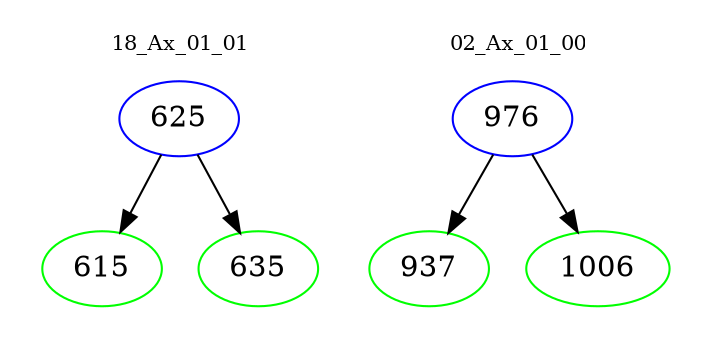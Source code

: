 digraph{
subgraph cluster_0 {
color = white
label = "18_Ax_01_01";
fontsize=10;
T0_625 [label="625", color="blue"]
T0_625 -> T0_615 [color="black"]
T0_615 [label="615", color="green"]
T0_625 -> T0_635 [color="black"]
T0_635 [label="635", color="green"]
}
subgraph cluster_1 {
color = white
label = "02_Ax_01_00";
fontsize=10;
T1_976 [label="976", color="blue"]
T1_976 -> T1_937 [color="black"]
T1_937 [label="937", color="green"]
T1_976 -> T1_1006 [color="black"]
T1_1006 [label="1006", color="green"]
}
}
